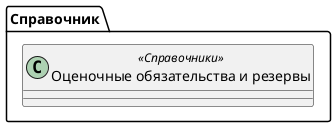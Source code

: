 ﻿@startuml Резервы
'!include templates.wsd
'..\include templates.wsd
class Справочник.Резервы as "Оценочные обязательства и резервы" <<Справочники>>
{
}
@enduml
